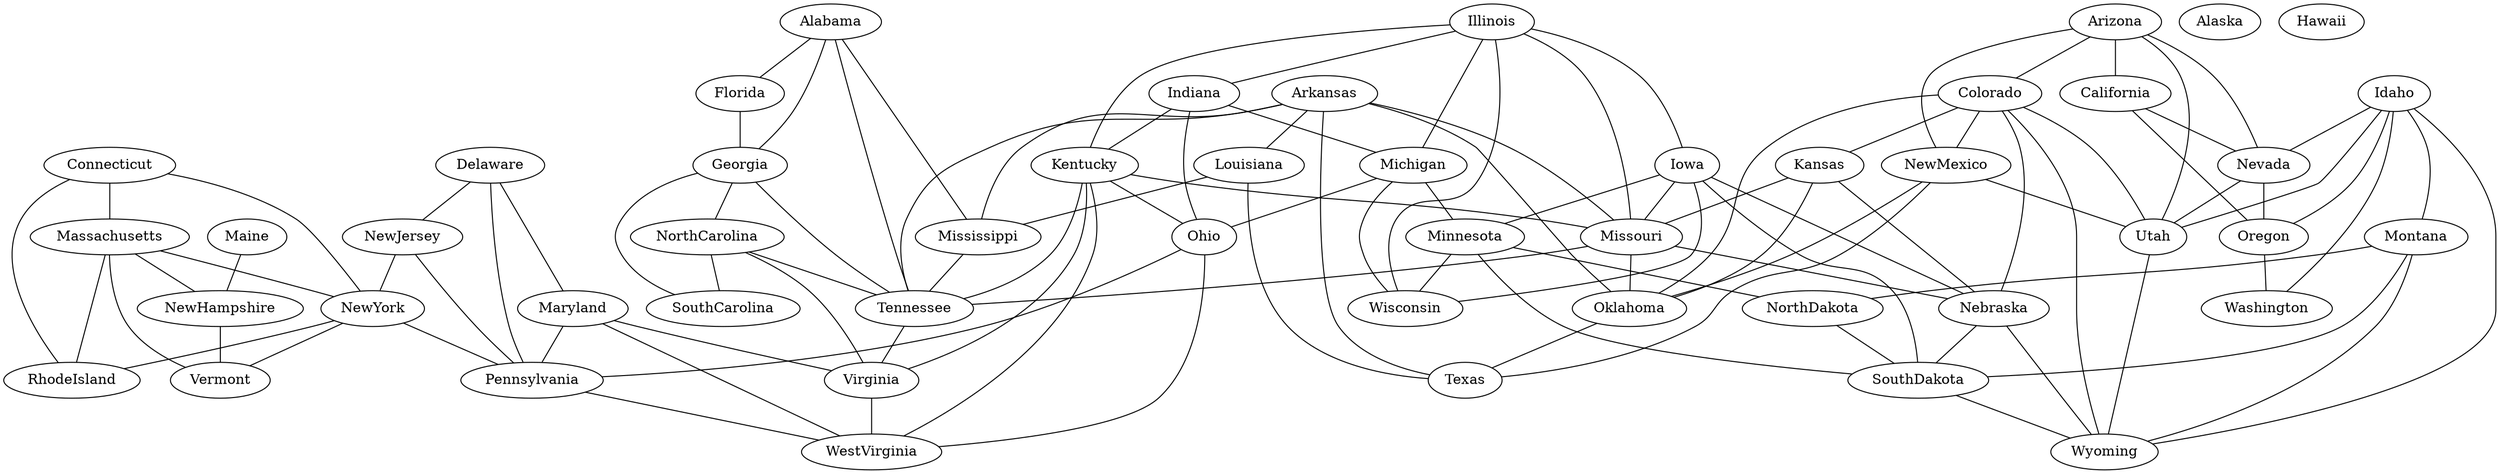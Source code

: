 
strict graph states {
Alabama -- Mississippi
Alabama -- Tennessee
Alabama -- Florida
Alabama -- Georgia;
Alaska;
Arizona -- Nevada 
Arizona -- NewMexico 
Arizona -- Utah 
Arizona -- California 
Arizona -- Colorado;
Arkansas -- Oklahoma 
Arkansas -- Tennessee
Arkansas -- Texas
Arkansas -- Louisiana
Arkansas -- Mississippi
Arkansas -- Missouri;
California -- Oregon
California -- Arizona
California -- Nevada;
Colorado -- NewMexico
Colorado -- Oklahoma
Colorado -- Utah
Colorado -- Wyoming
Colorado -- Arizona
Colorado -- Kansas
Colorado -- Nebraska;
Connecticut -- NewYork
Connecticut -- RhodeIsland
Connecticut -- Massachusetts;
Delaware -- NewJersey
Delaware -- Pennsylvania
Delaware -- Maryland;
Florida -- Georgia
Florida -- Alabama;
Georgia -- NorthCarolina
Georgia -- SouthCarolina
Georgia -- Tennessee
Georgia -- Alabama
Georgia -- Florida;
Hawaii;
Idaho -- Utah
Idaho -- Washington
Idaho -- Wyoming
Idaho -- Montana
Idaho -- Nevada
Idaho -- Oregon;
Illinois -- Kentucky
Illinois -- Missouri
Illinois -- Wisconsin
Illinois -- Indiana
Illinois -- Iowa
Illinois -- Michigan;
Indiana -- Michigan
Indiana -- Ohio
Indiana -- Illinois
Indiana -- Kentucky;
Iowa -- Nebraska
Iowa -- SouthDakota
Iowa -- Wisconsin
Iowa -- Illinois
Iowa -- Minnesota
Iowa -- Missouri;
Kansas -- Nebraska
Kansas -- Oklahoma
Kansas -- Colorado
Kansas -- Missouri;
Kentucky -- Tennessee
Kentucky -- Virginia
Kentucky -- WestVirginia
Kentucky -- Illinois
Kentucky -- Indiana
Kentucky -- Missouri
Kentucky -- Ohio;
Louisiana -- Texas
Louisiana -- Arkansas
Louisiana -- Mississippi;
Maine -- NewHampshire;
Maryland -- Virginia
Maryland -- WestVirginia
Maryland -- Delaware
Maryland -- Pennsylvania;
Massachusetts -- NewYork
Massachusetts -- RhodeIsland
Massachusetts -- Vermont
Massachusetts -- Connecticut 
Massachusetts-- NewHampshire;
Michigan -- Ohio
Michigan -- Wisconsin
Michigan -- Illinois
Michigan -- Indiana 
Michigan -- Minnesota;
Minnesota -- NorthDakota
Minnesota -- SouthDakota
Minnesota -- Wisconsin
Minnesota -- Iowa
Minnesota -- Michigan;
Mississippi -- Louisiana 
Mississippi -- Tennessee 
Mississippi -- Alabama
Mississippi -- Arkansas;
Missouri -- Nebraska
Missouri -- Oklahoma
Missouri -- Tennessee
Missouri -- Arkansas
Missouri -- Illinois
Missouri -- Iowa
Missouri -- Kansas 
Missouri -- Kentucky;
Montana -- SouthDakota
Montana -- Wyoming
Montana -- Idaho
Montana -- NorthDakota;
Nebraska -- Missouri
Nebraska -- SouthDakota
Nebraska -- Wyoming
Nebraska -- Colorado
Nebraska -- Iowa
Nebraska -- Kansas;
Nevada -- Idaho 
Nevada-- Oregon
Nevada -- Utah
Nevada -- Arizona
Nevada -- California;
NewHampshire -- Vermont
NewHampshire -- Maine
NewHampshire -- Massachusetts;
NewJersey -- Pennsylvania
NewJersey -- Delaware
NewJersey -- NewYork;
NewMexico -- Oklahoma
NewMexico -- Texas
NewMexico -- Utah
NewMexico -- Arizona
NewMexico -- Colorado;
NewYork -- Pennsylvania
NewYork -- RhodeIsland
NewYork -- Vermont
NewYork -- Connecticut
NewYork -- Massachusetts
NewYork -- NewJersey;
NorthCarolina -- Tennessee
NorthCarolina -- Virginia
NorthCarolina -- Georgia
NorthCarolina -- SouthCarolina;
NorthDakota -- SouthDakota
NorthDakota -- Minnesota
NorthDakota -- Montana;
Ohio -- Michigan 
Ohio-- Pennsylvania 
Ohio-- WestVirginia 
Ohio-- Indiana 
Ohio-- Kentucky;
Oklahoma -- Missouri 
Oklahoma-- NewMexico 
Oklahoma-- Texas
Oklahoma -- Arkansas
Oklahoma -- Colorado 
Oklahoma-- Kansas;
Oregon -- Nevada 
Oregon-- Washington 
Oregon-- California 
Oregon-- Idaho;
Pennsylvania -- NewYork 
Pennsylvania-- Ohio 
Pennsylvania-- WestVirginia 
Pennsylvania-- Delaware 
Pennsylvania-- Maryland 
Pennsylvania-- NewJersey;
RhodeIsland -- Massachusetts 
RhodeIsland-- NewYork 
RhodeIsland-- Connecticut;
SouthCarolina -- NorthCarolina 
SouthCarolina-- Georgia;
SouthDakota -- Nebraska 
SouthDakota-- NorthDakota 
SouthDakota-- Wyoming 
SouthDakota-- Iowa 
SouthDakota-- Minnesota 
SouthDakota-- Montana;
Tennessee -- Mississippi 
Tennessee-- Missouri 
Tennessee-- NorthCarolina 
Tennessee-- Virginia 
Tennessee-- Alabama 
Tennessee-- Arkansas 
Tennessee-- Georgia 
Tennessee-- Kentucky;
Texas -- NewMexico 
Texas-- Oklahoma 
Texas-- Arkansas 
Texas-- Louisiana;
Utah -- Nevada 
Utah-- NewMexico 
Utah-- Wyoming 
Utah-- Arizona 
Utah-- Colorado 
Utah-- Idaho;
Virginia -- WestVirginia 
}